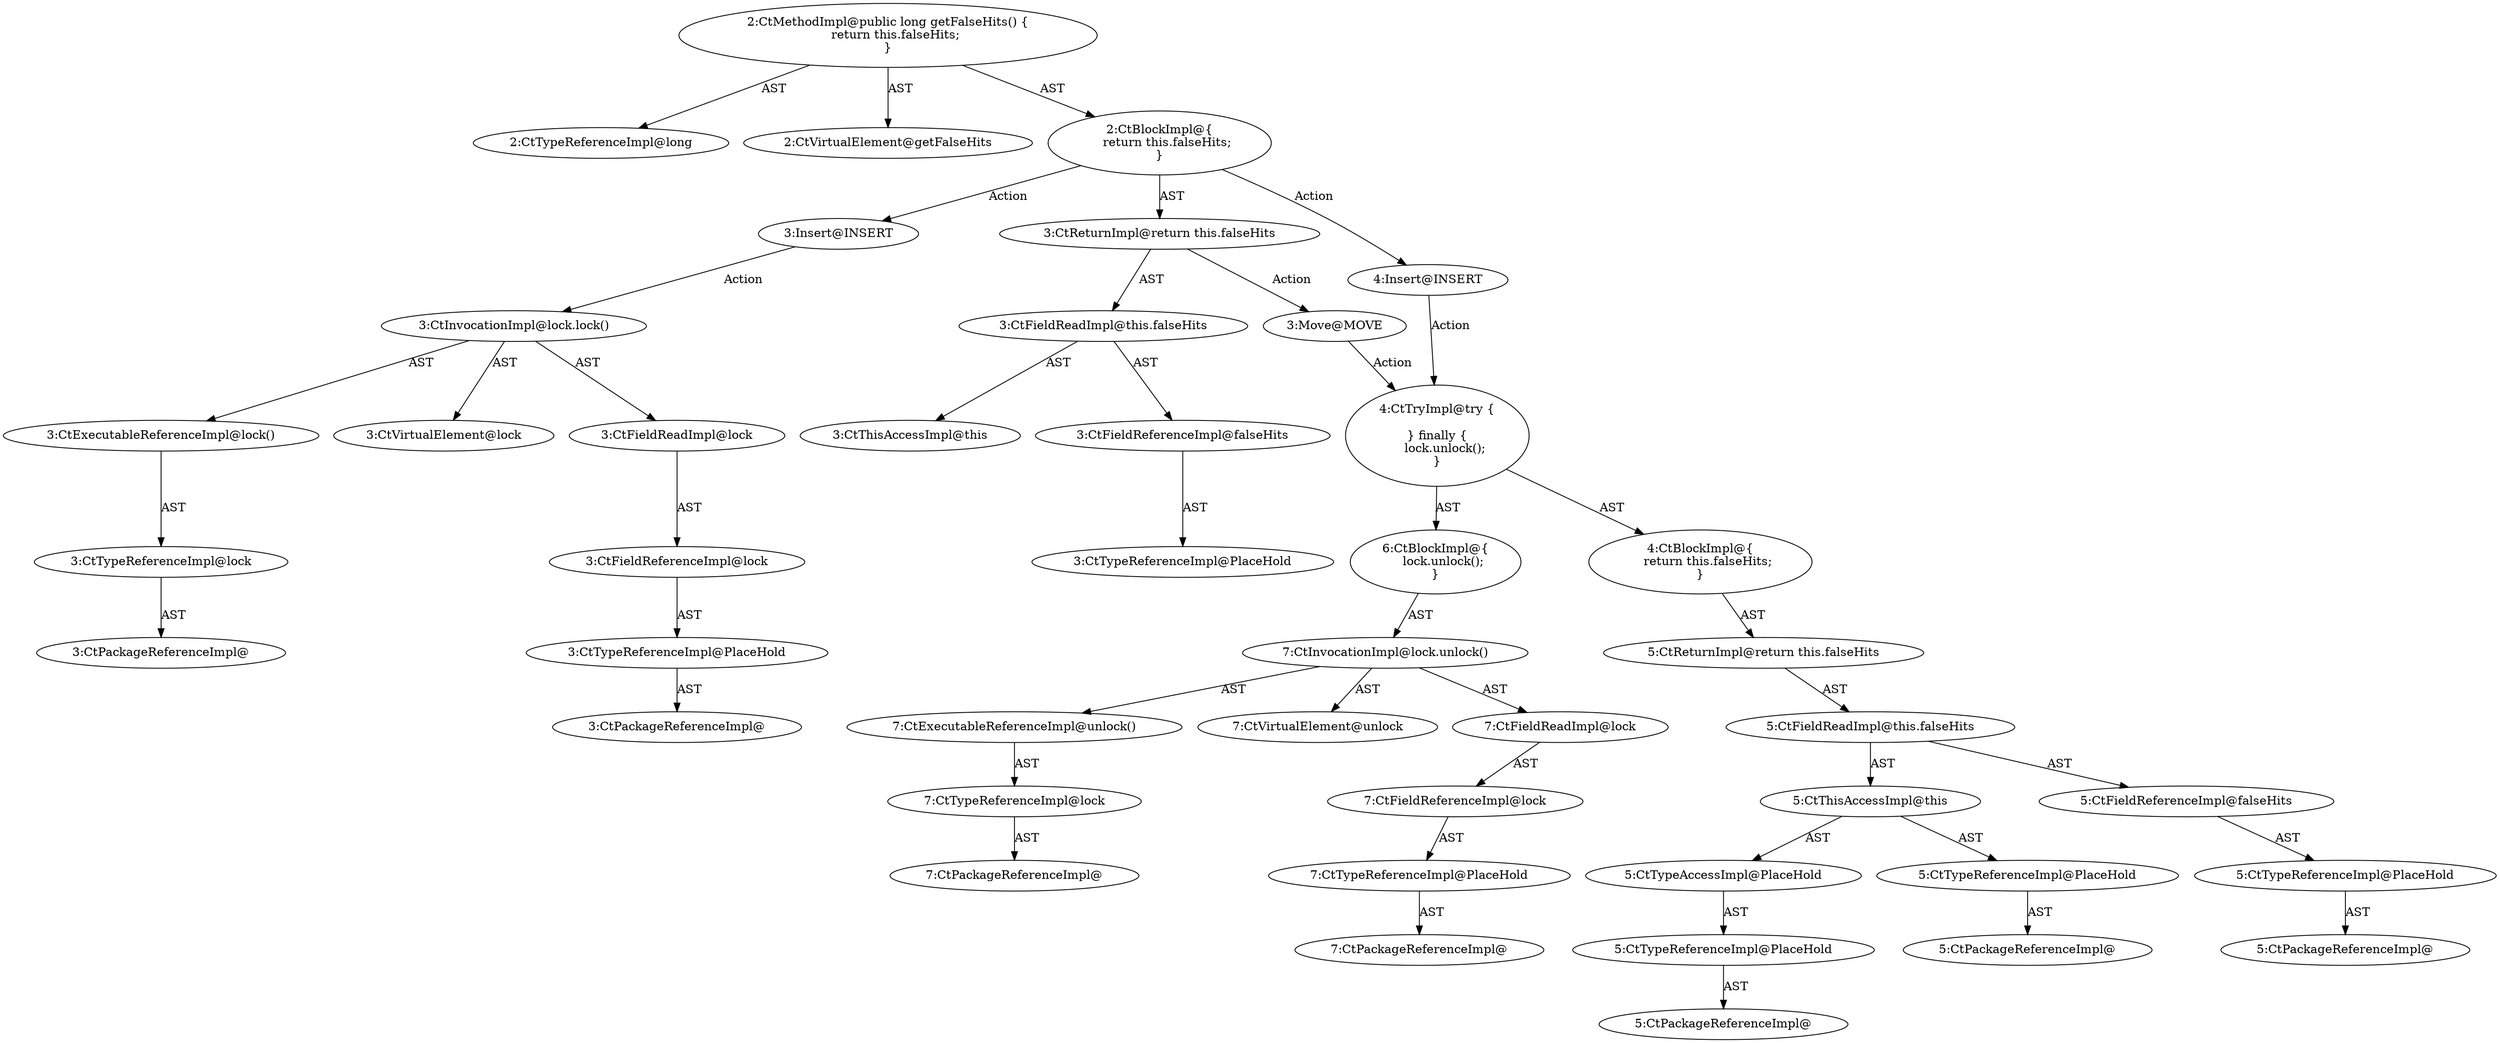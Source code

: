 digraph "getFalseHits#?" {
0 [label="2:CtTypeReferenceImpl@long" shape=ellipse]
1 [label="2:CtVirtualElement@getFalseHits" shape=ellipse]
2 [label="3:CtFieldReferenceImpl@falseHits" shape=ellipse]
3 [label="3:CtTypeReferenceImpl@PlaceHold" shape=ellipse]
4 [label="3:CtFieldReadImpl@this.falseHits" shape=ellipse]
5 [label="3:CtThisAccessImpl@this" shape=ellipse]
6 [label="3:CtReturnImpl@return this.falseHits" shape=ellipse]
7 [label="2:CtBlockImpl@\{
    return this.falseHits;
\}" shape=ellipse]
8 [label="2:CtMethodImpl@public long getFalseHits() \{
    return this.falseHits;
\}" shape=ellipse]
9 [label="3:Insert@INSERT" shape=ellipse]
10 [label="3:CtPackageReferenceImpl@" shape=ellipse]
11 [label="3:CtTypeReferenceImpl@PlaceHold" shape=ellipse]
12 [label="3:CtFieldReferenceImpl@lock" shape=ellipse]
13 [label="3:CtFieldReadImpl@lock" shape=ellipse]
14 [label="3:CtPackageReferenceImpl@" shape=ellipse]
15 [label="3:CtTypeReferenceImpl@lock" shape=ellipse]
16 [label="3:CtExecutableReferenceImpl@lock()" shape=ellipse]
17 [label="3:CtInvocationImpl@lock.lock()" shape=ellipse]
18 [label="3:CtVirtualElement@lock" shape=ellipse]
19 [label="4:Insert@INSERT" shape=ellipse]
20 [label="5:CtPackageReferenceImpl@" shape=ellipse]
21 [label="5:CtTypeReferenceImpl@PlaceHold" shape=ellipse]
22 [label="5:CtPackageReferenceImpl@" shape=ellipse]
23 [label="5:CtTypeReferenceImpl@PlaceHold" shape=ellipse]
24 [label="5:CtTypeAccessImpl@PlaceHold" shape=ellipse]
25 [label="5:CtThisAccessImpl@this" shape=ellipse]
26 [label="5:CtPackageReferenceImpl@" shape=ellipse]
27 [label="5:CtTypeReferenceImpl@PlaceHold" shape=ellipse]
28 [label="5:CtFieldReferenceImpl@falseHits" shape=ellipse]
29 [label="5:CtFieldReadImpl@this.falseHits" shape=ellipse]
30 [label="5:CtReturnImpl@return this.falseHits" shape=ellipse]
31 [label="4:CtBlockImpl@\{
    return this.falseHits;
\}" shape=ellipse]
32 [label="7:CtPackageReferenceImpl@" shape=ellipse]
33 [label="7:CtTypeReferenceImpl@PlaceHold" shape=ellipse]
34 [label="7:CtFieldReferenceImpl@lock" shape=ellipse]
35 [label="7:CtFieldReadImpl@lock" shape=ellipse]
36 [label="7:CtPackageReferenceImpl@" shape=ellipse]
37 [label="7:CtTypeReferenceImpl@lock" shape=ellipse]
38 [label="7:CtExecutableReferenceImpl@unlock()" shape=ellipse]
39 [label="7:CtInvocationImpl@lock.unlock()" shape=ellipse]
40 [label="7:CtVirtualElement@unlock" shape=ellipse]
41 [label="6:CtBlockImpl@\{
    lock.unlock();
\}" shape=ellipse]
42 [label="4:CtTryImpl@try \{

\} finally \{
    lock.unlock();
\}" shape=ellipse]
43 [label="3:Move@MOVE" shape=ellipse]
2 -> 3 [label="AST"];
4 -> 5 [label="AST"];
4 -> 2 [label="AST"];
6 -> 4 [label="AST"];
6 -> 43 [label="Action"];
7 -> 6 [label="AST"];
7 -> 9 [label="Action"];
7 -> 19 [label="Action"];
8 -> 1 [label="AST"];
8 -> 0 [label="AST"];
8 -> 7 [label="AST"];
9 -> 17 [label="Action"];
11 -> 10 [label="AST"];
12 -> 11 [label="AST"];
13 -> 12 [label="AST"];
15 -> 14 [label="AST"];
16 -> 15 [label="AST"];
17 -> 18 [label="AST"];
17 -> 13 [label="AST"];
17 -> 16 [label="AST"];
19 -> 42 [label="Action"];
21 -> 20 [label="AST"];
23 -> 22 [label="AST"];
24 -> 23 [label="AST"];
25 -> 21 [label="AST"];
25 -> 24 [label="AST"];
27 -> 26 [label="AST"];
28 -> 27 [label="AST"];
29 -> 25 [label="AST"];
29 -> 28 [label="AST"];
30 -> 29 [label="AST"];
31 -> 30 [label="AST"];
33 -> 32 [label="AST"];
34 -> 33 [label="AST"];
35 -> 34 [label="AST"];
37 -> 36 [label="AST"];
38 -> 37 [label="AST"];
39 -> 40 [label="AST"];
39 -> 35 [label="AST"];
39 -> 38 [label="AST"];
41 -> 39 [label="AST"];
42 -> 31 [label="AST"];
42 -> 41 [label="AST"];
43 -> 42 [label="Action"];
}